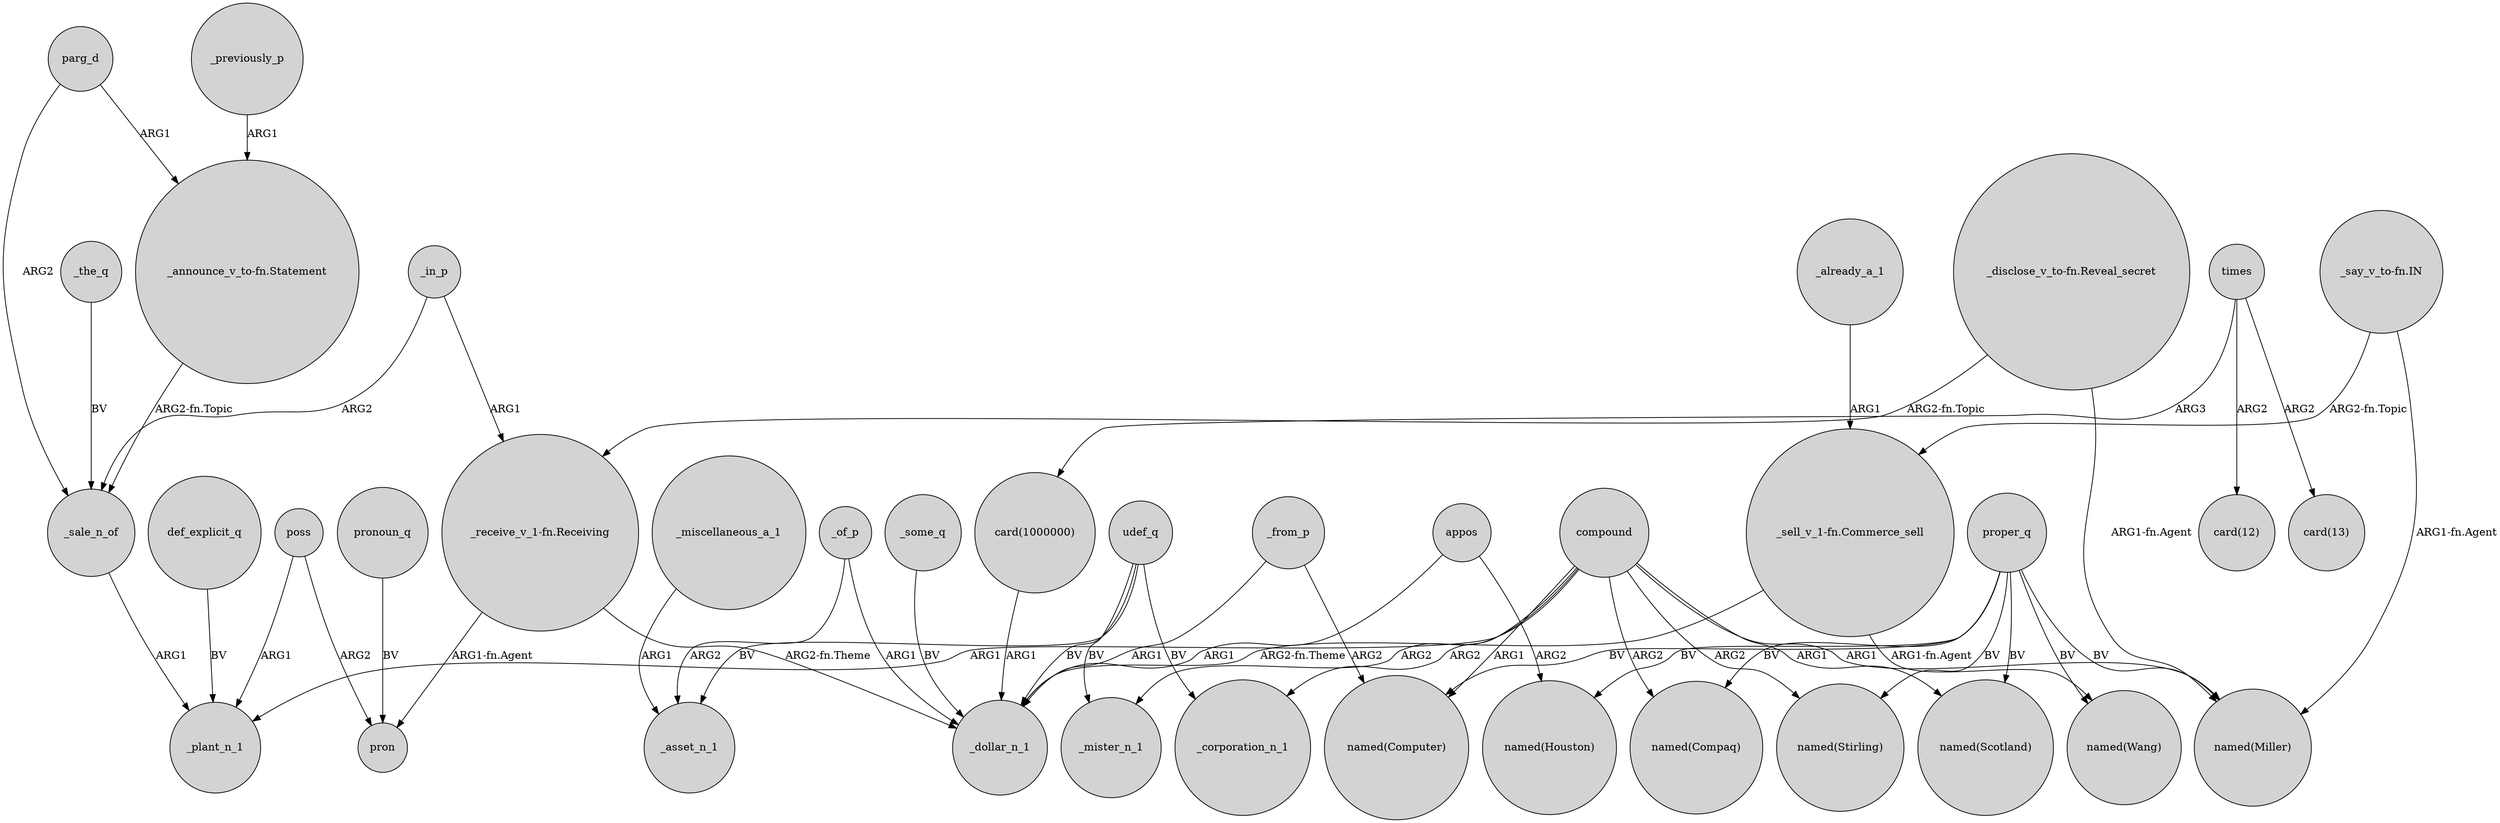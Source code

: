 digraph {
	node [shape=circle style=filled]
	poss -> _plant_n_1 [label=ARG1]
	"card(1000000)" -> _dollar_n_1 [label=ARG1]
	"_announce_v_to-fn.Statement" -> _sale_n_of [label="ARG2-fn.Topic"]
	def_explicit_q -> _plant_n_1 [label=BV]
	appos -> "named(Houston)" [label=ARG2]
	"_say_v_to-fn.IN" -> "named(Miller)" [label="ARG1-fn.Agent"]
	poss -> pron [label=ARG2]
	_from_p -> _dollar_n_1 [label=ARG1]
	_of_p -> _dollar_n_1 [label=ARG1]
	compound -> _mister_n_1 [label=ARG2]
	_from_p -> "named(Computer)" [label=ARG2]
	proper_q -> "named(Compaq)" [label=BV]
	compound -> "named(Stirling)" [label=ARG2]
	compound -> _corporation_n_1 [label=ARG2]
	udef_q -> _mister_n_1 [label=BV]
	proper_q -> "named(Wang)" [label=BV]
	proper_q -> "named(Scotland)" [label=BV]
	compound -> _plant_n_1 [label=ARG1]
	udef_q -> _asset_n_1 [label=BV]
	_of_p -> _asset_n_1 [label=ARG2]
	"_receive_v_1-fn.Receiving" -> _dollar_n_1 [label="ARG2-fn.Theme"]
	_in_p -> _sale_n_of [label=ARG2]
	"_sell_v_1-fn.Commerce_sell" -> "named(Wang)" [label="ARG1-fn.Agent"]
	compound -> "named(Computer)" [label=ARG1]
	"_say_v_to-fn.IN" -> "_sell_v_1-fn.Commerce_sell" [label="ARG2-fn.Topic"]
	"_receive_v_1-fn.Receiving" -> pron [label="ARG1-fn.Agent"]
	_previously_p -> "_announce_v_to-fn.Statement" [label=ARG1]
	pronoun_q -> pron [label=BV]
	udef_q -> _corporation_n_1 [label=BV]
	compound -> "named(Scotland)" [label=ARG1]
	parg_d -> "_announce_v_to-fn.Statement" [label=ARG1]
	_the_q -> _sale_n_of [label=BV]
	times -> "card(1000000)" [label=ARG3]
	times -> "card(12)" [label=ARG2]
	compound -> "named(Miller)" [label=ARG1]
	times -> "card(13)" [label=ARG2]
	"_sell_v_1-fn.Commerce_sell" -> _dollar_n_1 [label="ARG2-fn.Theme"]
	parg_d -> _sale_n_of [label=ARG2]
	appos -> _dollar_n_1 [label=ARG1]
	_some_q -> _dollar_n_1 [label=BV]
	_in_p -> "_receive_v_1-fn.Receiving" [label=ARG1]
	_already_a_1 -> "_sell_v_1-fn.Commerce_sell" [label=ARG1]
	proper_q -> "named(Computer)" [label=BV]
	proper_q -> "named(Houston)" [label=BV]
	_sale_n_of -> _plant_n_1 [label=ARG1]
	proper_q -> "named(Miller)" [label=BV]
	"_disclose_v_to-fn.Reveal_secret" -> "named(Miller)" [label="ARG1-fn.Agent"]
	"_disclose_v_to-fn.Reveal_secret" -> "_receive_v_1-fn.Receiving" [label="ARG2-fn.Topic"]
	proper_q -> "named(Stirling)" [label=BV]
	udef_q -> _dollar_n_1 [label=BV]
	_miscellaneous_a_1 -> _asset_n_1 [label=ARG1]
	compound -> "named(Compaq)" [label=ARG2]
}
